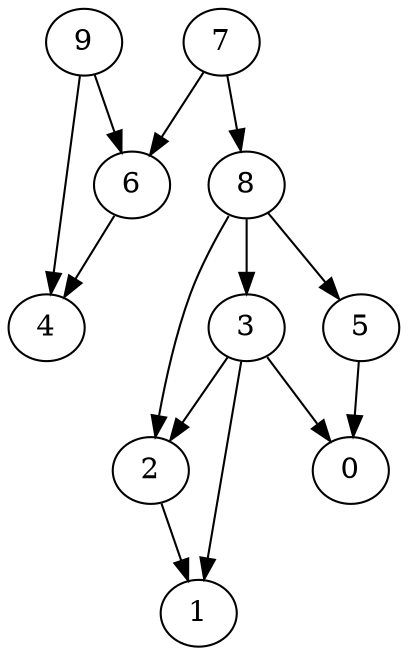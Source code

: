 digraph G {
  graph [splines=true overlap=false]
  node  [shape=ellipse, width=0.3, height=0.3]
  0 [label="0"];
  1 [label="1"];
  2 [label="2"];
  3 [label="3"];
  4 [label="4"];
  5 [label="5"];
  6 [label="6"];
  7 [label="7"];
  8 [label="8"];
  9 [label="9"];
  2 -> 1;
  3 -> 0;
  3 -> 1;
  3 -> 2;
  5 -> 0;
  6 -> 4;
  7 -> 6;
  7 -> 8;
  8 -> 2;
  8 -> 3;
  8 -> 5;
  9 -> 4;
  9 -> 6;
}
